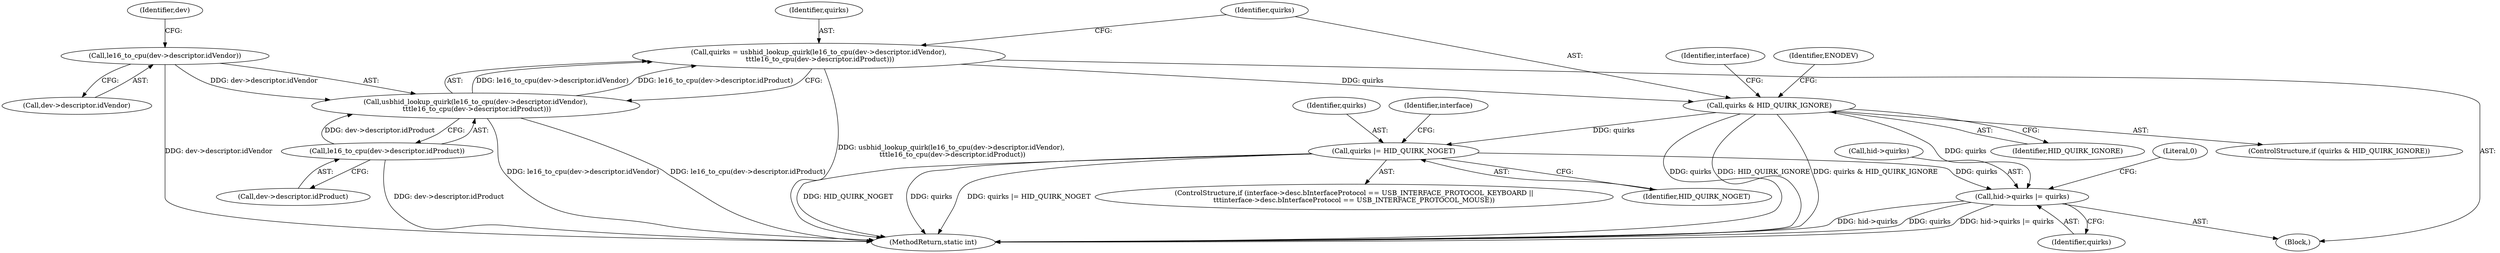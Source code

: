 digraph "0_linux_f043bfc98c193c284e2cd768fefabe18ac2fed9b@pointer" {
"1000359" [label="(Call,hid->quirks |= quirks)"];
"1000184" [label="(Call,quirks |= HID_QUIRK_NOGET)"];
"1000153" [label="(Call,quirks & HID_QUIRK_IGNORE)"];
"1000137" [label="(Call,quirks = usbhid_lookup_quirk(le16_to_cpu(dev->descriptor.idVendor),\n \t\t\tle16_to_cpu(dev->descriptor.idProduct)))"];
"1000139" [label="(Call,usbhid_lookup_quirk(le16_to_cpu(dev->descriptor.idVendor),\n \t\t\tle16_to_cpu(dev->descriptor.idProduct)))"];
"1000140" [label="(Call,le16_to_cpu(dev->descriptor.idVendor))"];
"1000146" [label="(Call,le16_to_cpu(dev->descriptor.idProduct))"];
"1000168" [label="(ControlStructure,if (interface->desc.bInterfaceProtocol == USB_INTERFACE_PROTOCOL_KEYBOARD ||\n\t\t\tinterface->desc.bInterfaceProtocol == USB_INTERFACE_PROTOCOL_MOUSE))"];
"1000154" [label="(Identifier,quirks)"];
"1000138" [label="(Identifier,quirks)"];
"1000190" [label="(Identifier,interface)"];
"1000185" [label="(Identifier,quirks)"];
"1000369" [label="(MethodReturn,static int)"];
"1000163" [label="(Identifier,interface)"];
"1000149" [label="(Identifier,dev)"];
"1000365" [label="(Literal,0)"];
"1000155" [label="(Identifier,HID_QUIRK_IGNORE)"];
"1000139" [label="(Call,usbhid_lookup_quirk(le16_to_cpu(dev->descriptor.idVendor),\n \t\t\tle16_to_cpu(dev->descriptor.idProduct)))"];
"1000360" [label="(Call,hid->quirks)"];
"1000152" [label="(ControlStructure,if (quirks & HID_QUIRK_IGNORE))"];
"1000140" [label="(Call,le16_to_cpu(dev->descriptor.idVendor))"];
"1000186" [label="(Identifier,HID_QUIRK_NOGET)"];
"1000153" [label="(Call,quirks & HID_QUIRK_IGNORE)"];
"1000363" [label="(Identifier,quirks)"];
"1000137" [label="(Call,quirks = usbhid_lookup_quirk(le16_to_cpu(dev->descriptor.idVendor),\n \t\t\tle16_to_cpu(dev->descriptor.idProduct)))"];
"1000146" [label="(Call,le16_to_cpu(dev->descriptor.idProduct))"];
"1000359" [label="(Call,hid->quirks |= quirks)"];
"1000141" [label="(Call,dev->descriptor.idVendor)"];
"1000158" [label="(Identifier,ENODEV)"];
"1000184" [label="(Call,quirks |= HID_QUIRK_NOGET)"];
"1000103" [label="(Block,)"];
"1000147" [label="(Call,dev->descriptor.idProduct)"];
"1000359" -> "1000103"  [label="AST: "];
"1000359" -> "1000363"  [label="CFG: "];
"1000360" -> "1000359"  [label="AST: "];
"1000363" -> "1000359"  [label="AST: "];
"1000365" -> "1000359"  [label="CFG: "];
"1000359" -> "1000369"  [label="DDG: hid->quirks"];
"1000359" -> "1000369"  [label="DDG: quirks"];
"1000359" -> "1000369"  [label="DDG: hid->quirks |= quirks"];
"1000184" -> "1000359"  [label="DDG: quirks"];
"1000153" -> "1000359"  [label="DDG: quirks"];
"1000184" -> "1000168"  [label="AST: "];
"1000184" -> "1000186"  [label="CFG: "];
"1000185" -> "1000184"  [label="AST: "];
"1000186" -> "1000184"  [label="AST: "];
"1000190" -> "1000184"  [label="CFG: "];
"1000184" -> "1000369"  [label="DDG: HID_QUIRK_NOGET"];
"1000184" -> "1000369"  [label="DDG: quirks"];
"1000184" -> "1000369"  [label="DDG: quirks |= HID_QUIRK_NOGET"];
"1000153" -> "1000184"  [label="DDG: quirks"];
"1000153" -> "1000152"  [label="AST: "];
"1000153" -> "1000155"  [label="CFG: "];
"1000154" -> "1000153"  [label="AST: "];
"1000155" -> "1000153"  [label="AST: "];
"1000158" -> "1000153"  [label="CFG: "];
"1000163" -> "1000153"  [label="CFG: "];
"1000153" -> "1000369"  [label="DDG: HID_QUIRK_IGNORE"];
"1000153" -> "1000369"  [label="DDG: quirks & HID_QUIRK_IGNORE"];
"1000153" -> "1000369"  [label="DDG: quirks"];
"1000137" -> "1000153"  [label="DDG: quirks"];
"1000137" -> "1000103"  [label="AST: "];
"1000137" -> "1000139"  [label="CFG: "];
"1000138" -> "1000137"  [label="AST: "];
"1000139" -> "1000137"  [label="AST: "];
"1000154" -> "1000137"  [label="CFG: "];
"1000137" -> "1000369"  [label="DDG: usbhid_lookup_quirk(le16_to_cpu(dev->descriptor.idVendor),\n \t\t\tle16_to_cpu(dev->descriptor.idProduct))"];
"1000139" -> "1000137"  [label="DDG: le16_to_cpu(dev->descriptor.idVendor)"];
"1000139" -> "1000137"  [label="DDG: le16_to_cpu(dev->descriptor.idProduct)"];
"1000139" -> "1000146"  [label="CFG: "];
"1000140" -> "1000139"  [label="AST: "];
"1000146" -> "1000139"  [label="AST: "];
"1000139" -> "1000369"  [label="DDG: le16_to_cpu(dev->descriptor.idVendor)"];
"1000139" -> "1000369"  [label="DDG: le16_to_cpu(dev->descriptor.idProduct)"];
"1000140" -> "1000139"  [label="DDG: dev->descriptor.idVendor"];
"1000146" -> "1000139"  [label="DDG: dev->descriptor.idProduct"];
"1000140" -> "1000141"  [label="CFG: "];
"1000141" -> "1000140"  [label="AST: "];
"1000149" -> "1000140"  [label="CFG: "];
"1000140" -> "1000369"  [label="DDG: dev->descriptor.idVendor"];
"1000146" -> "1000147"  [label="CFG: "];
"1000147" -> "1000146"  [label="AST: "];
"1000146" -> "1000369"  [label="DDG: dev->descriptor.idProduct"];
}
